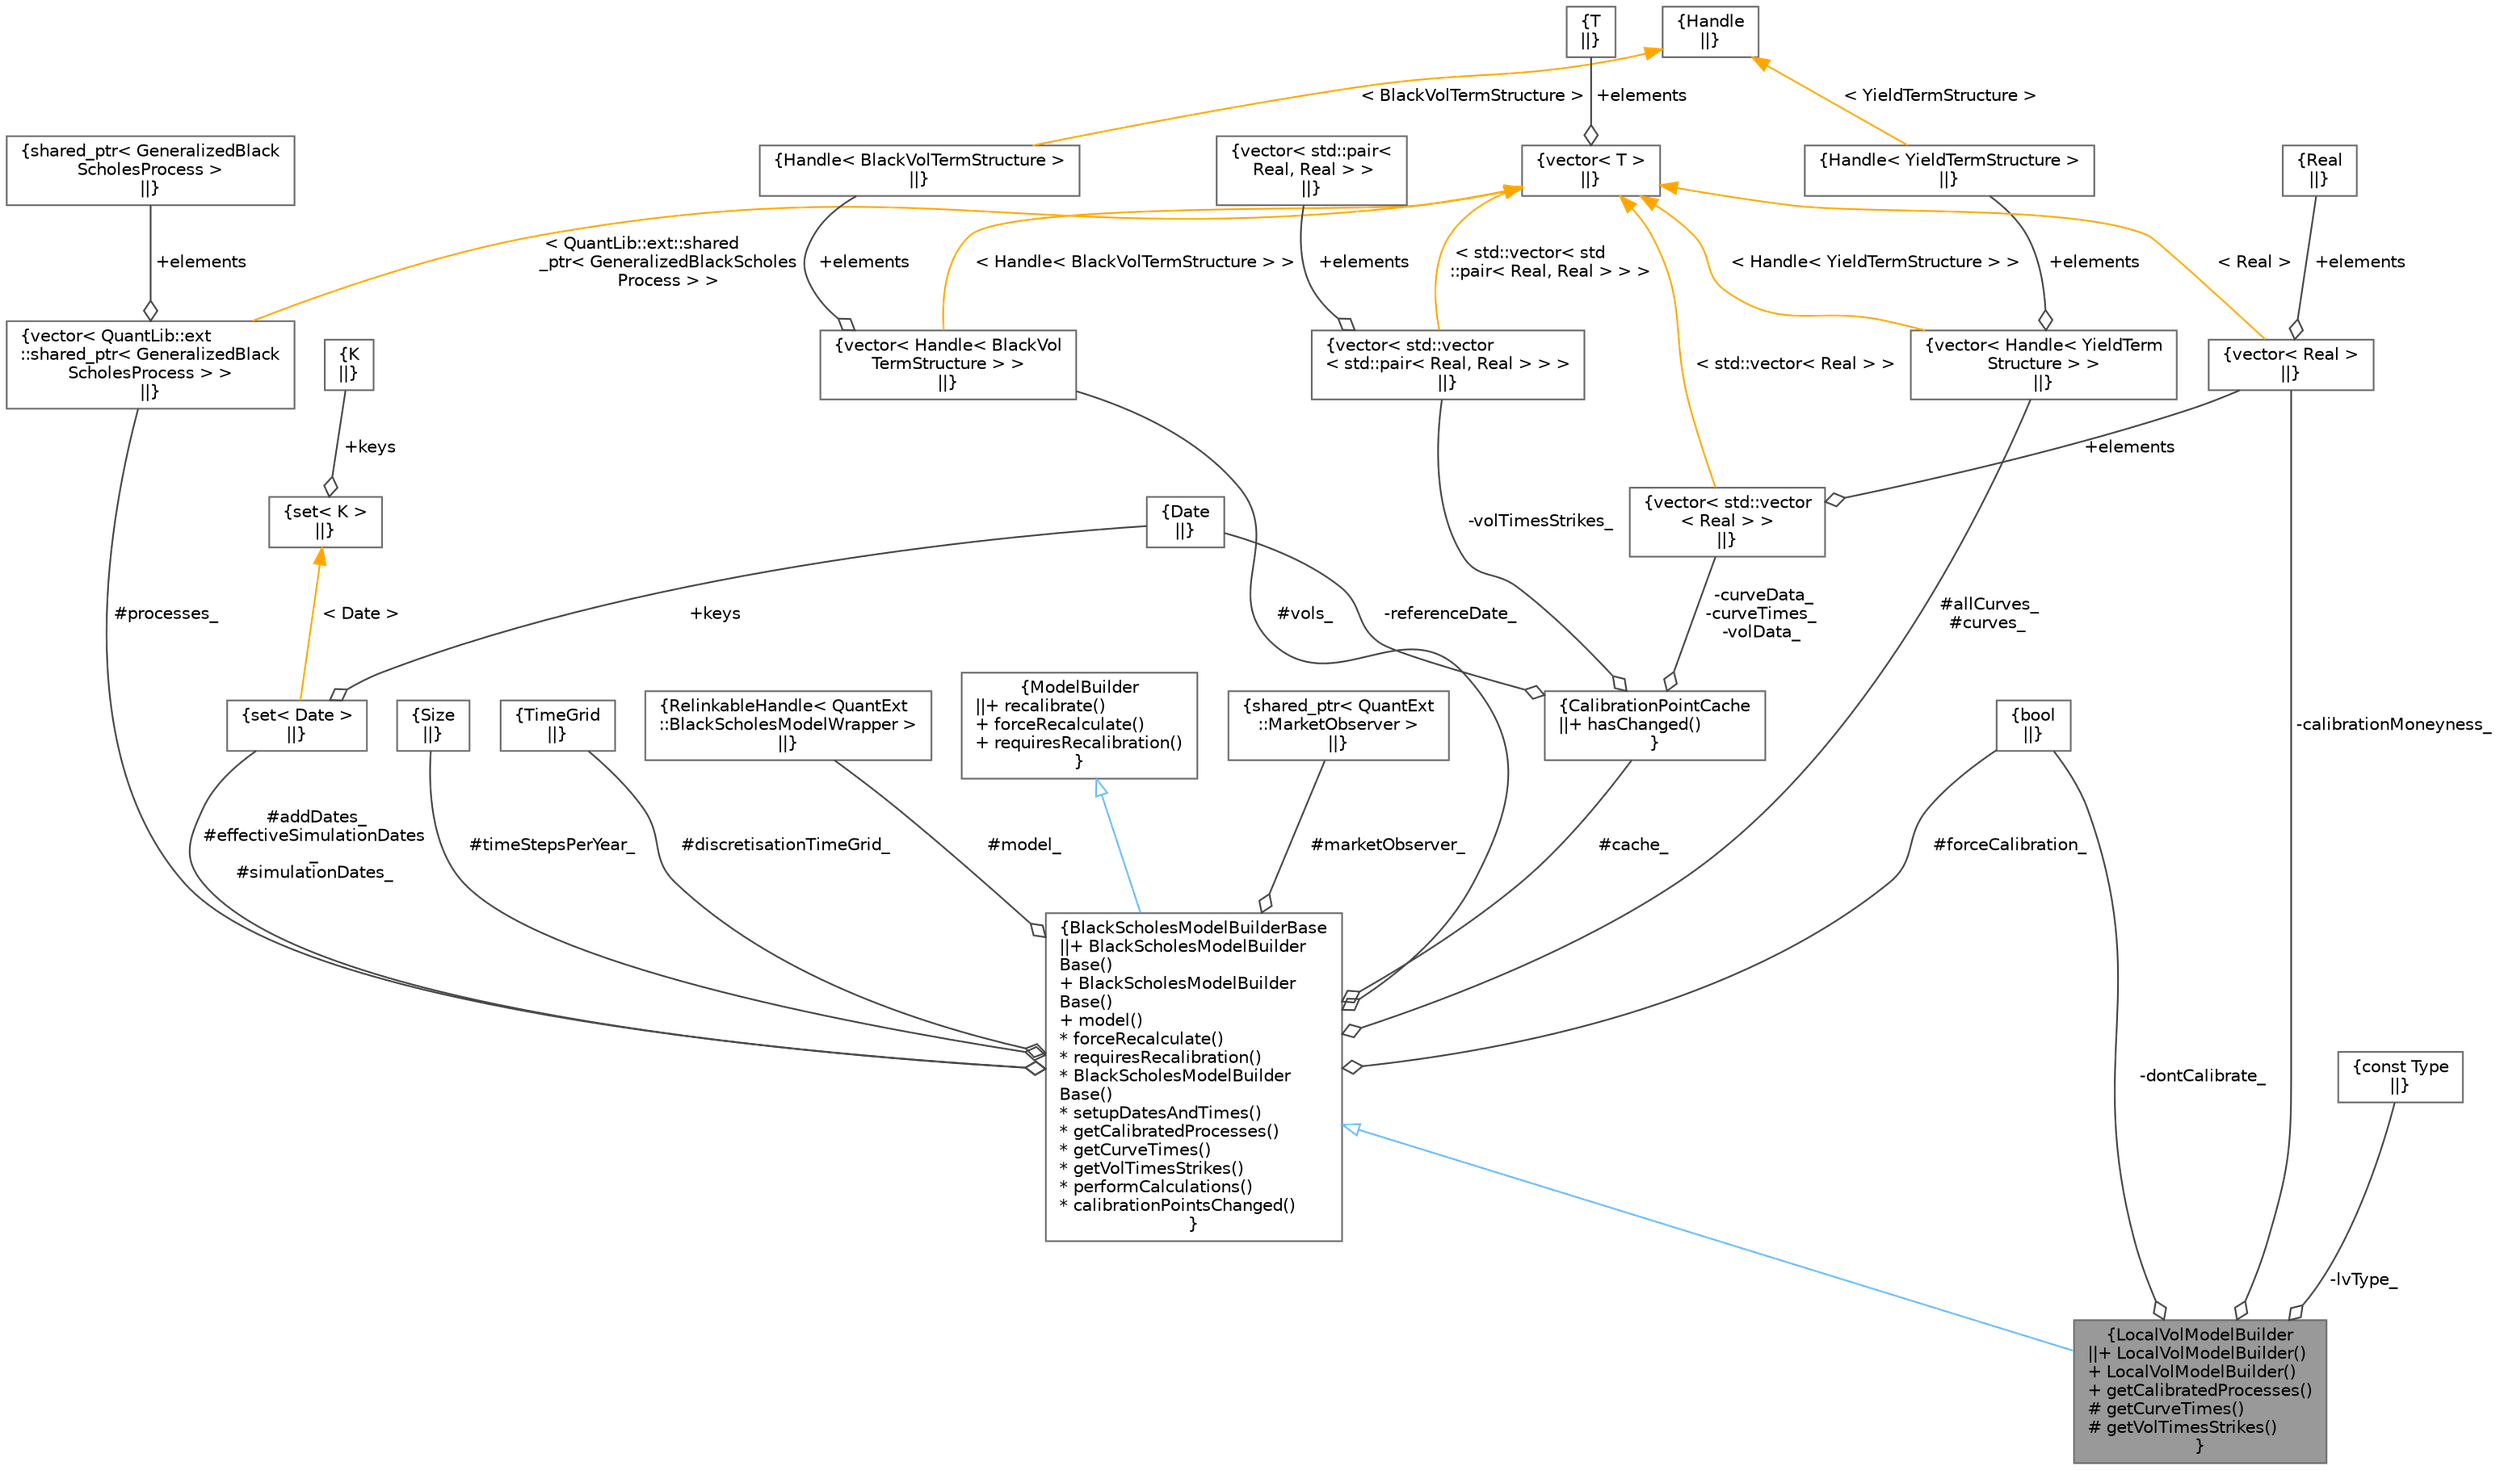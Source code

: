 digraph "LocalVolModelBuilder"
{
 // INTERACTIVE_SVG=YES
 // LATEX_PDF_SIZE
  bgcolor="transparent";
  edge [fontname=Helvetica,fontsize=10,labelfontname=Helvetica,labelfontsize=10];
  node [fontname=Helvetica,fontsize=10,shape=box,height=0.2,width=0.4];
  Node1 [label="{LocalVolModelBuilder\n||+ LocalVolModelBuilder()\l+ LocalVolModelBuilder()\l+ getCalibratedProcesses()\l# getCurveTimes()\l# getVolTimesStrikes()\l}",height=0.2,width=0.4,color="gray40", fillcolor="grey60", style="filled", fontcolor="black",tooltip=" "];
  Node2 -> Node1 [dir="back",color="steelblue1",style="solid",arrowtail="onormal"];
  Node2 [label="{BlackScholesModelBuilderBase\n||+ BlackScholesModelBuilder\lBase()\l+ BlackScholesModelBuilder\lBase()\l+ model()\l* forceRecalculate()\l* requiresRecalibration()\l* BlackScholesModelBuilder\lBase()\l* setupDatesAndTimes()\l* getCalibratedProcesses()\l* getCurveTimes()\l* getVolTimesStrikes()\l* performCalculations()\l* calibrationPointsChanged()\l}",height=0.2,width=0.4,color="gray40", fillcolor="white", style="filled",URL="$classore_1_1data_1_1_black_scholes_model_builder_base.html",tooltip=" "];
  Node3 -> Node2 [dir="back",color="steelblue1",style="solid",arrowtail="onormal"];
  Node3 [label="{ModelBuilder\n||+ recalibrate()\l+ forceRecalculate()\l+ requiresRecalibration()\l}",height=0.2,width=0.4,color="gray40", fillcolor="white", style="filled",URL="C:/dev/ORE/documentation/QuantExt/doc/quantext.tag$class_quant_ext_1_1_model_builder.html",tooltip=" "];
  Node4 -> Node2 [color="grey25",style="solid",label=" #allCurves_\n#curves_" ,arrowhead="odiamond"];
  Node4 [label="{vector\< Handle\< YieldTerm\lStructure \> \>\n||}",height=0.2,width=0.4,color="gray40", fillcolor="white", style="filled",tooltip=" "];
  Node5 -> Node4 [color="grey25",style="solid",label=" +elements" ,arrowhead="odiamond"];
  Node5 [label="{Handle\< YieldTermStructure \>\n||}",height=0.2,width=0.4,color="gray40", fillcolor="white", style="filled",tooltip=" "];
  Node6 -> Node5 [dir="back",color="orange",style="solid",label=" \< YieldTermStructure \>" ];
  Node6 [label="{Handle\n||}",height=0.2,width=0.4,color="gray40", fillcolor="white", style="filled",tooltip=" "];
  Node7 -> Node4 [dir="back",color="orange",style="solid",label=" \< Handle\< YieldTermStructure \> \>" ];
  Node7 [label="{vector\< T \>\n||}",height=0.2,width=0.4,color="gray40", fillcolor="white", style="filled",tooltip=" "];
  Node8 -> Node7 [color="grey25",style="solid",label=" +elements" ,arrowhead="odiamond"];
  Node8 [label="{T\n||}",height=0.2,width=0.4,color="gray40", fillcolor="white", style="filled",tooltip=" "];
  Node9 -> Node2 [color="grey25",style="solid",label=" #processes_" ,arrowhead="odiamond"];
  Node9 [label="{vector\< QuantLib::ext\l::shared_ptr\< GeneralizedBlack\lScholesProcess \> \>\n||}",height=0.2,width=0.4,color="gray40", fillcolor="white", style="filled",tooltip=" "];
  Node10 -> Node9 [color="grey25",style="solid",label=" +elements" ,arrowhead="odiamond"];
  Node10 [label="{shared_ptr\< GeneralizedBlack\lScholesProcess \>\n||}",height=0.2,width=0.4,color="gray40", fillcolor="white", style="filled",tooltip=" "];
  Node7 -> Node9 [dir="back",color="orange",style="solid",label=" \< QuantLib::ext::shared\l_ptr\< GeneralizedBlackScholes\lProcess \> \>" ];
  Node11 -> Node2 [color="grey25",style="solid",label=" #addDates_\n#effectiveSimulationDates\l_\n#simulationDates_" ,arrowhead="odiamond"];
  Node11 [label="{set\< Date \>\n||}",height=0.2,width=0.4,color="gray40", fillcolor="white", style="filled",tooltip=" "];
  Node12 -> Node11 [color="grey25",style="solid",label=" +keys" ,arrowhead="odiamond"];
  Node12 [label="{Date\n||}",height=0.2,width=0.4,color="gray40", fillcolor="white", style="filled",tooltip=" "];
  Node13 -> Node11 [dir="back",color="orange",style="solid",label=" \< Date \>" ];
  Node13 [label="{set\< K \>\n||}",height=0.2,width=0.4,color="gray40", fillcolor="white", style="filled",tooltip=" "];
  Node14 -> Node13 [color="grey25",style="solid",label=" +keys" ,arrowhead="odiamond"];
  Node14 [label="{K\n||}",height=0.2,width=0.4,color="gray40", fillcolor="white", style="filled",tooltip=" "];
  Node15 -> Node2 [color="grey25",style="solid",label=" #timeStepsPerYear_" ,arrowhead="odiamond"];
  Node15 [label="{Size\n||}",height=0.2,width=0.4,color="gray40", fillcolor="white", style="filled",tooltip=" "];
  Node16 -> Node2 [color="grey25",style="solid",label=" #discretisationTimeGrid_" ,arrowhead="odiamond"];
  Node16 [label="{TimeGrid\n||}",height=0.2,width=0.4,color="gray40", fillcolor="white", style="filled",tooltip=" "];
  Node17 -> Node2 [color="grey25",style="solid",label=" #model_" ,arrowhead="odiamond"];
  Node17 [label="{RelinkableHandle\< QuantExt\l::BlackScholesModelWrapper \>\n||}",height=0.2,width=0.4,color="gray40", fillcolor="white", style="filled",tooltip=" "];
  Node18 -> Node2 [color="grey25",style="solid",label=" #forceCalibration_" ,arrowhead="odiamond"];
  Node18 [label="{bool\n||}",height=0.2,width=0.4,color="gray40", fillcolor="white", style="filled",URL="$classbool.html",tooltip=" "];
  Node19 -> Node2 [color="grey25",style="solid",label=" #marketObserver_" ,arrowhead="odiamond"];
  Node19 [label="{shared_ptr\< QuantExt\l::MarketObserver \>\n||}",height=0.2,width=0.4,color="gray40", fillcolor="white", style="filled",tooltip=" "];
  Node20 -> Node2 [color="grey25",style="solid",label=" #vols_" ,arrowhead="odiamond"];
  Node20 [label="{vector\< Handle\< BlackVol\lTermStructure \> \>\n||}",height=0.2,width=0.4,color="gray40", fillcolor="white", style="filled",tooltip=" "];
  Node21 -> Node20 [color="grey25",style="solid",label=" +elements" ,arrowhead="odiamond"];
  Node21 [label="{Handle\< BlackVolTermStructure \>\n||}",height=0.2,width=0.4,color="gray40", fillcolor="white", style="filled",tooltip=" "];
  Node6 -> Node21 [dir="back",color="orange",style="solid",label=" \< BlackVolTermStructure \>" ];
  Node7 -> Node20 [dir="back",color="orange",style="solid",label=" \< Handle\< BlackVolTermStructure \> \>" ];
  Node22 -> Node2 [color="grey25",style="solid",label=" #cache_" ,arrowhead="odiamond"];
  Node22 [label="{CalibrationPointCache\n||+ hasChanged()\l}",height=0.2,width=0.4,color="gray40", fillcolor="white", style="filled",URL="$classore_1_1data_1_1_calibration_point_cache.html",tooltip=" "];
  Node12 -> Node22 [color="grey25",style="solid",label=" -referenceDate_" ,arrowhead="odiamond"];
  Node23 -> Node22 [color="grey25",style="solid",label=" -curveData_\n-curveTimes_\n-volData_" ,arrowhead="odiamond"];
  Node23 [label="{vector\< std::vector\l\< Real \> \>\n||}",height=0.2,width=0.4,color="gray40", fillcolor="white", style="filled",tooltip=" "];
  Node24 -> Node23 [color="grey25",style="solid",label=" +elements" ,arrowhead="odiamond"];
  Node24 [label="{vector\< Real \>\n||}",height=0.2,width=0.4,color="gray40", fillcolor="white", style="filled",tooltip=" "];
  Node25 -> Node24 [color="grey25",style="solid",label=" +elements" ,arrowhead="odiamond"];
  Node25 [label="{Real\n||}",height=0.2,width=0.4,color="gray40", fillcolor="white", style="filled",tooltip=" "];
  Node7 -> Node24 [dir="back",color="orange",style="solid",label=" \< Real \>" ];
  Node7 -> Node23 [dir="back",color="orange",style="solid",label=" \< std::vector\< Real \> \>" ];
  Node26 -> Node22 [color="grey25",style="solid",label=" -volTimesStrikes_" ,arrowhead="odiamond"];
  Node26 [label="{vector\< std::vector\l\< std::pair\< Real, Real \> \> \>\n||}",height=0.2,width=0.4,color="gray40", fillcolor="white", style="filled",tooltip=" "];
  Node27 -> Node26 [color="grey25",style="solid",label=" +elements" ,arrowhead="odiamond"];
  Node27 [label="{vector\< std::pair\<\l Real, Real \> \>\n||}",height=0.2,width=0.4,color="gray40", fillcolor="white", style="filled",tooltip=" "];
  Node7 -> Node26 [dir="back",color="orange",style="solid",label=" \< std::vector\< std\l::pair\< Real, Real \> \> \>" ];
  Node28 -> Node1 [color="grey25",style="solid",label=" -lvType_" ,arrowhead="odiamond"];
  Node28 [label="{const Type\n||}",height=0.2,width=0.4,color="gray40", fillcolor="white", style="filled",tooltip=" "];
  Node24 -> Node1 [color="grey25",style="solid",label=" -calibrationMoneyness_" ,arrowhead="odiamond"];
  Node18 -> Node1 [color="grey25",style="solid",label=" -dontCalibrate_" ,arrowhead="odiamond"];
}

